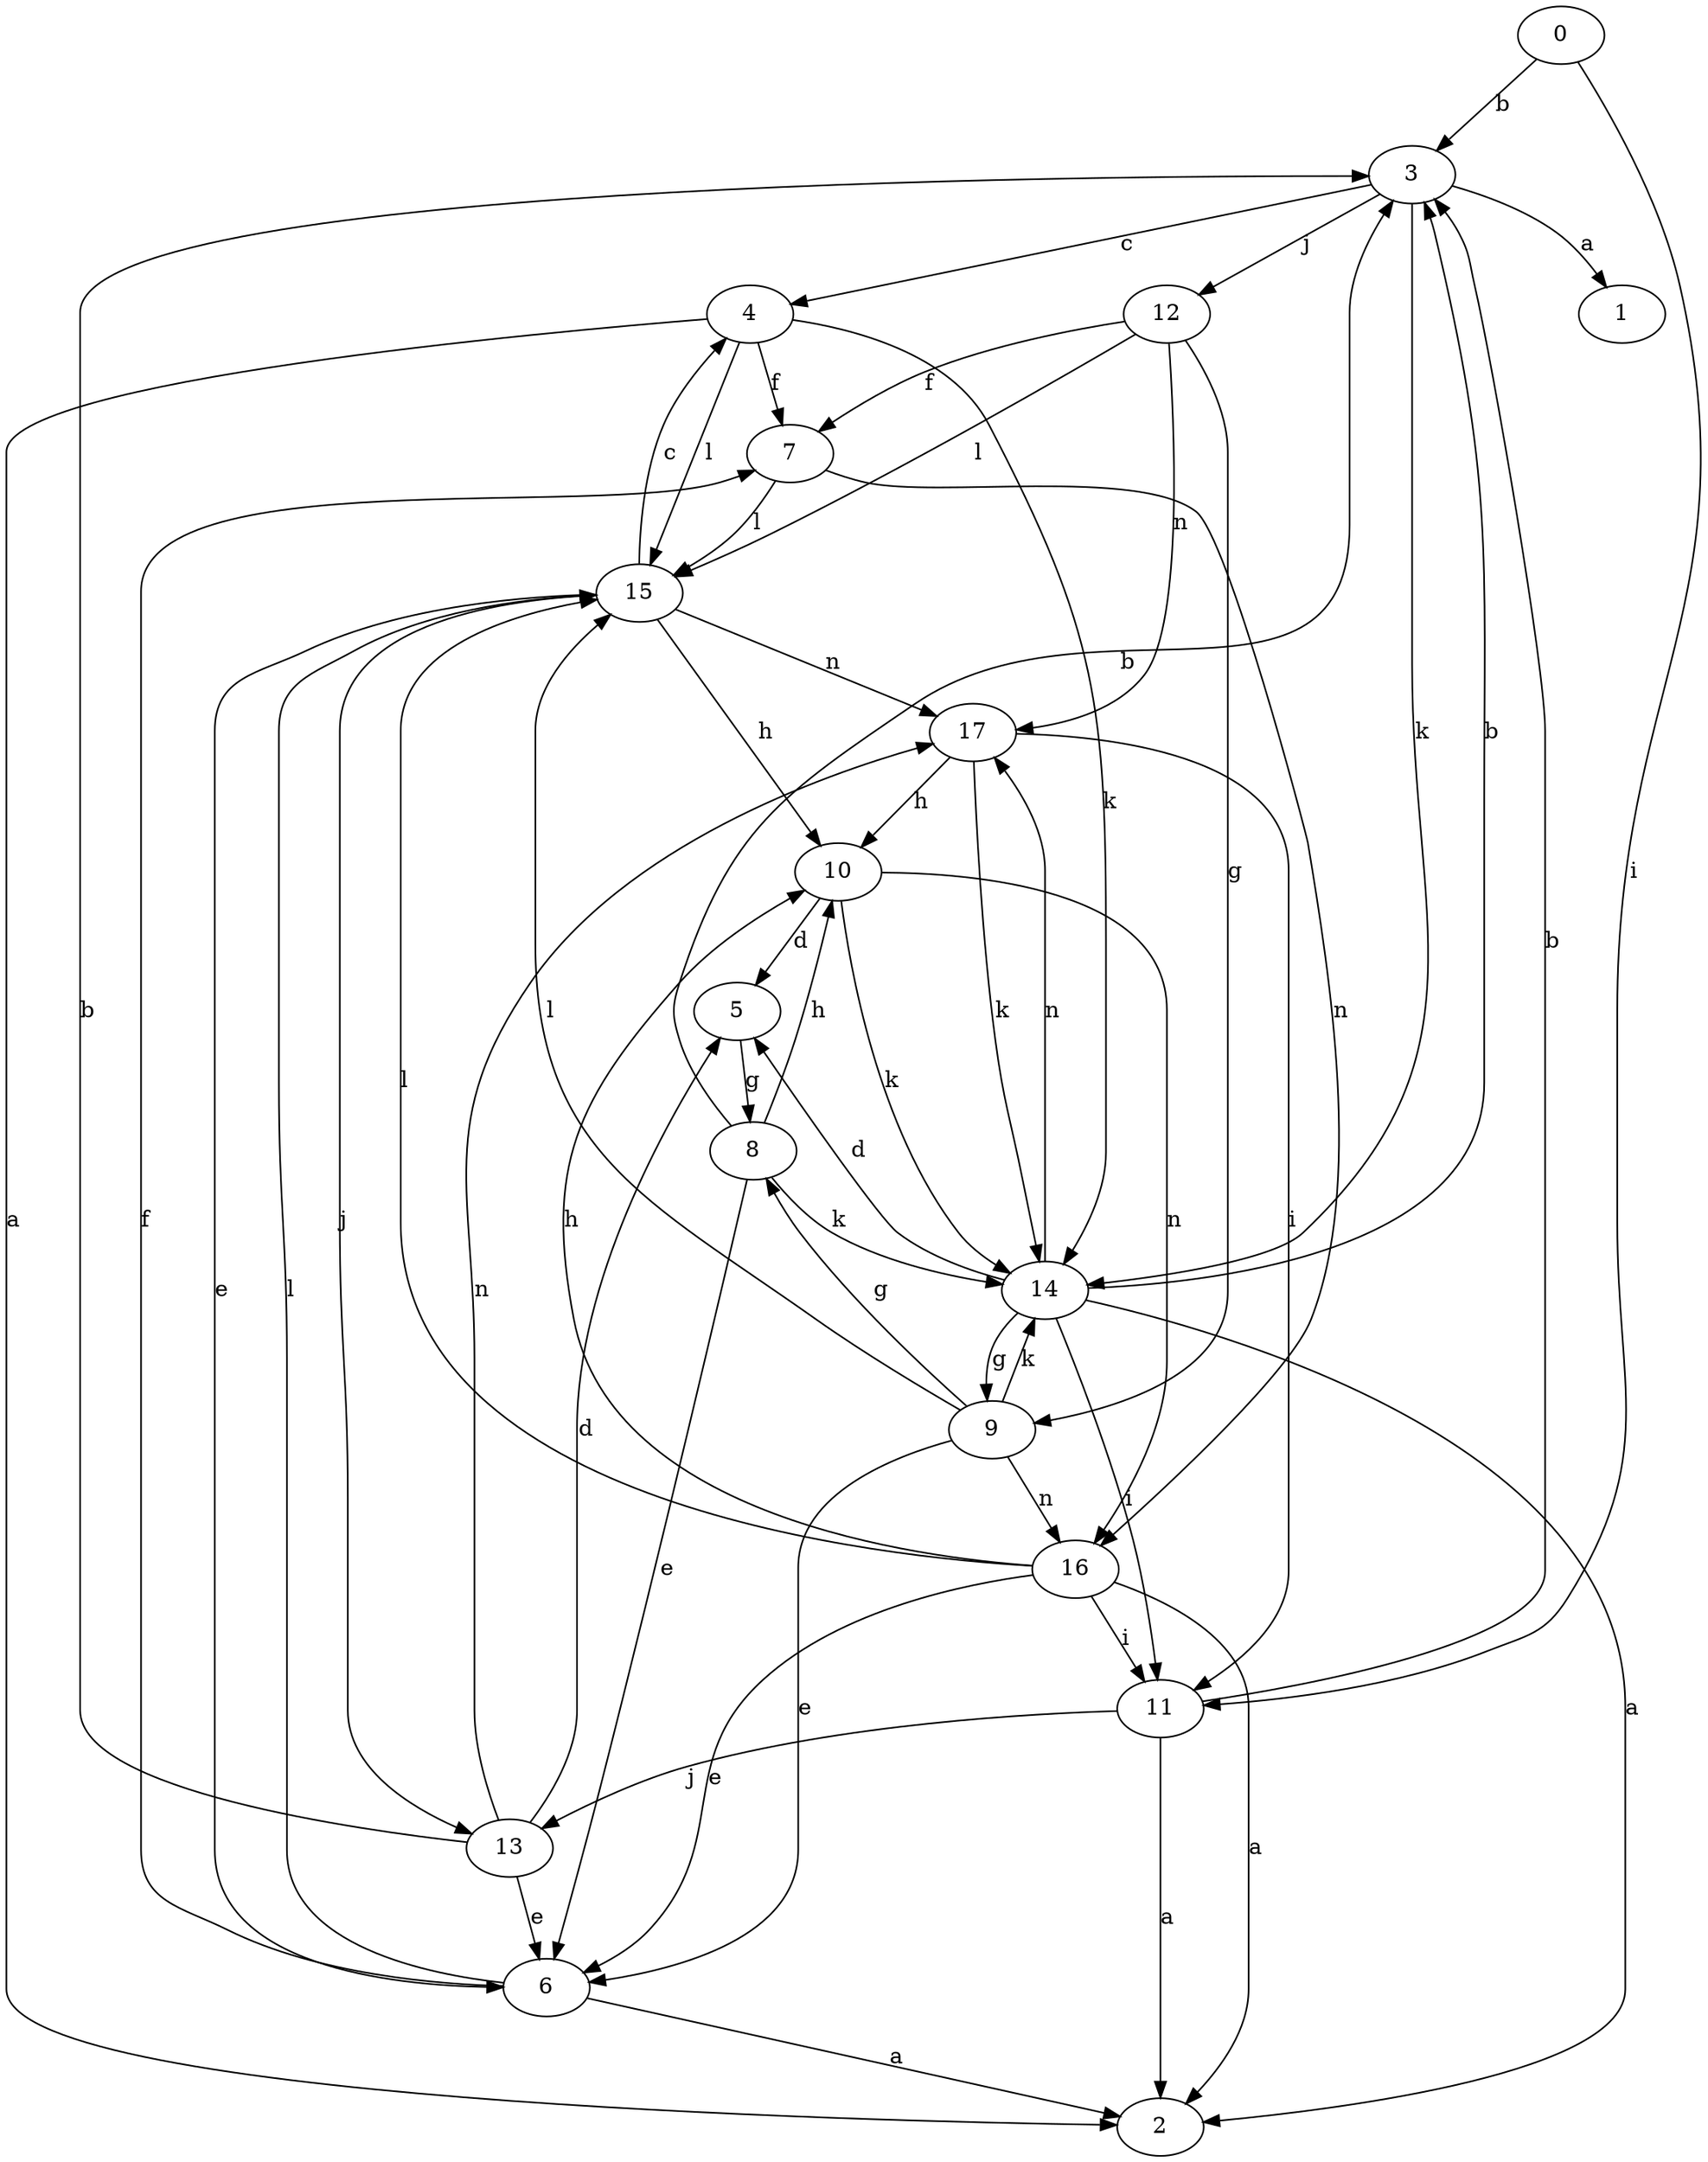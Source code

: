 strict digraph  {
1;
2;
0;
3;
4;
5;
6;
7;
8;
9;
10;
11;
12;
13;
14;
15;
16;
17;
0 -> 3  [label=b];
0 -> 11  [label=i];
3 -> 1  [label=a];
3 -> 4  [label=c];
3 -> 12  [label=j];
3 -> 14  [label=k];
4 -> 2  [label=a];
4 -> 7  [label=f];
4 -> 14  [label=k];
4 -> 15  [label=l];
5 -> 8  [label=g];
6 -> 2  [label=a];
6 -> 7  [label=f];
6 -> 15  [label=l];
7 -> 15  [label=l];
7 -> 16  [label=n];
8 -> 3  [label=b];
8 -> 6  [label=e];
8 -> 10  [label=h];
8 -> 14  [label=k];
9 -> 6  [label=e];
9 -> 8  [label=g];
9 -> 14  [label=k];
9 -> 15  [label=l];
9 -> 16  [label=n];
10 -> 5  [label=d];
10 -> 14  [label=k];
10 -> 16  [label=n];
11 -> 2  [label=a];
11 -> 3  [label=b];
11 -> 13  [label=j];
12 -> 7  [label=f];
12 -> 9  [label=g];
12 -> 15  [label=l];
12 -> 17  [label=n];
13 -> 3  [label=b];
13 -> 5  [label=d];
13 -> 6  [label=e];
13 -> 17  [label=n];
14 -> 2  [label=a];
14 -> 3  [label=b];
14 -> 5  [label=d];
14 -> 9  [label=g];
14 -> 11  [label=i];
14 -> 17  [label=n];
15 -> 4  [label=c];
15 -> 6  [label=e];
15 -> 10  [label=h];
15 -> 13  [label=j];
15 -> 17  [label=n];
16 -> 2  [label=a];
16 -> 6  [label=e];
16 -> 10  [label=h];
16 -> 11  [label=i];
16 -> 15  [label=l];
17 -> 10  [label=h];
17 -> 11  [label=i];
17 -> 14  [label=k];
}

